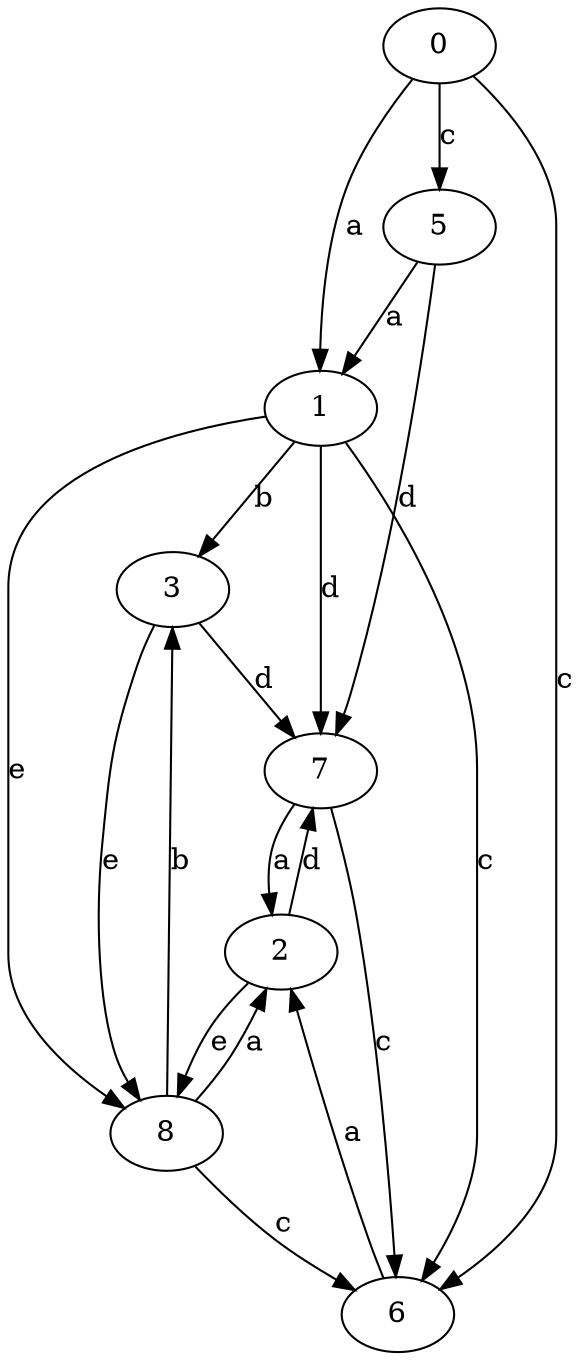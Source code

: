 strict digraph  {
1;
0;
2;
3;
5;
6;
7;
8;
1 -> 3  [label=b];
1 -> 6  [label=c];
1 -> 7  [label=d];
1 -> 8  [label=e];
0 -> 1  [label=a];
0 -> 5  [label=c];
0 -> 6  [label=c];
2 -> 7  [label=d];
2 -> 8  [label=e];
3 -> 7  [label=d];
3 -> 8  [label=e];
5 -> 1  [label=a];
5 -> 7  [label=d];
6 -> 2  [label=a];
7 -> 2  [label=a];
7 -> 6  [label=c];
8 -> 2  [label=a];
8 -> 3  [label=b];
8 -> 6  [label=c];
}
